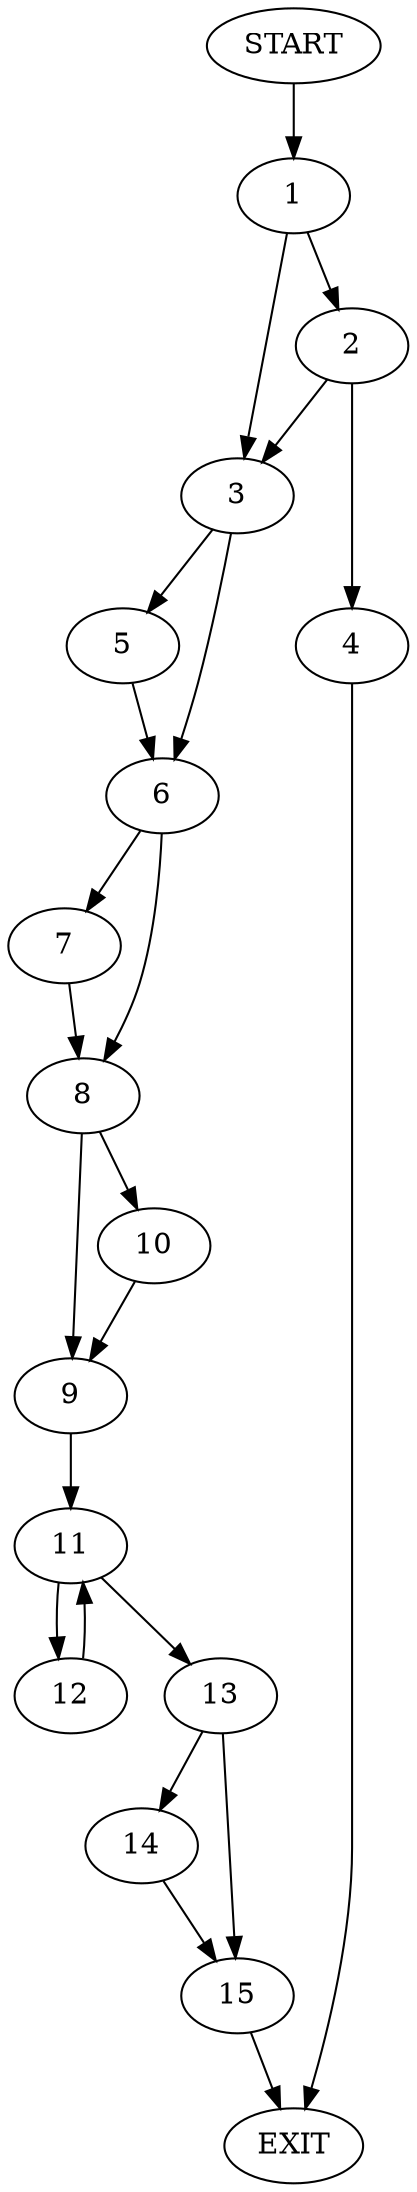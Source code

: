 digraph {
0 [label="START"]
16 [label="EXIT"]
0 -> 1
1 -> 2
1 -> 3
2 -> 4
2 -> 3
3 -> 5
3 -> 6
4 -> 16
6 -> 7
6 -> 8
5 -> 6
8 -> 9
8 -> 10
7 -> 8
10 -> 9
9 -> 11
11 -> 12
11 -> 13
13 -> 14
13 -> 15
12 -> 11
15 -> 16
14 -> 15
}

